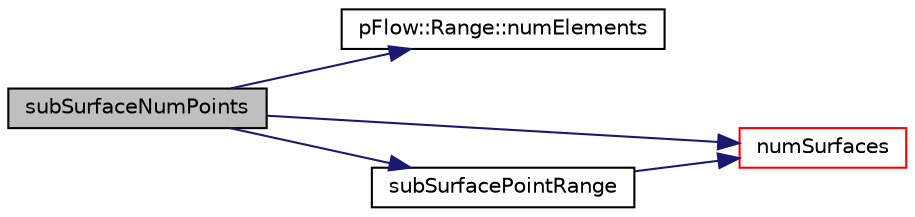 digraph "subSurfaceNumPoints"
{
 // LATEX_PDF_SIZE
  edge [fontname="Helvetica",fontsize="10",labelfontname="Helvetica",labelfontsize="10"];
  node [fontname="Helvetica",fontsize="10",shape=record];
  rankdir="LR";
  Node1 [label="subSurfaceNumPoints",height=0.2,width=0.4,color="black", fillcolor="grey75", style="filled", fontcolor="black",tooltip=" "];
  Node1 -> Node2 [color="midnightblue",fontsize="10",style="solid",fontname="Helvetica"];
  Node2 [label="pFlow::Range::numElements",height=0.2,width=0.4,color="black", fillcolor="white", style="filled",URL="$structpFlow_1_1Range.html#a9e02670f59d757842610b1c16b20b515",tooltip=" "];
  Node1 -> Node3 [color="midnightblue",fontsize="10",style="solid",fontname="Helvetica"];
  Node3 [label="numSurfaces",height=0.2,width=0.4,color="red", fillcolor="white", style="filled",URL="$classpFlow_1_1multiTriSurface.html#a0bdb2609596e5b00a56640bf61bd2a59",tooltip=" "];
  Node1 -> Node5 [color="midnightblue",fontsize="10",style="solid",fontname="Helvetica"];
  Node5 [label="subSurfacePointRange",height=0.2,width=0.4,color="black", fillcolor="white", style="filled",URL="$classpFlow_1_1multiTriSurface.html#a13fbe58adb9edd4f5bcf05b9d6f714e5",tooltip=" "];
  Node5 -> Node3 [color="midnightblue",fontsize="10",style="solid",fontname="Helvetica"];
}
